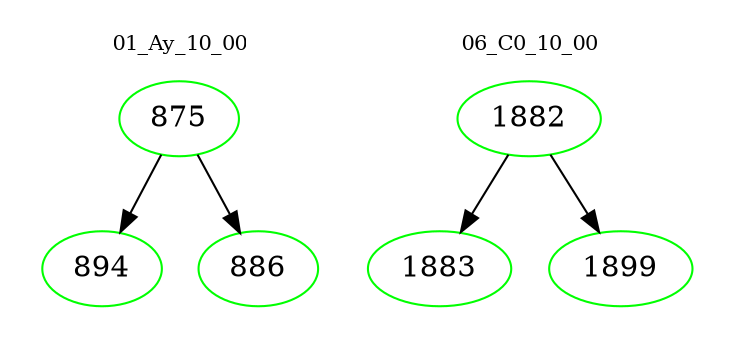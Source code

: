 digraph{
subgraph cluster_0 {
color = white
label = "01_Ay_10_00";
fontsize=10;
T0_875 [label="875", color="green"]
T0_875 -> T0_894 [color="black"]
T0_894 [label="894", color="green"]
T0_875 -> T0_886 [color="black"]
T0_886 [label="886", color="green"]
}
subgraph cluster_1 {
color = white
label = "06_C0_10_00";
fontsize=10;
T1_1882 [label="1882", color="green"]
T1_1882 -> T1_1883 [color="black"]
T1_1883 [label="1883", color="green"]
T1_1882 -> T1_1899 [color="black"]
T1_1899 [label="1899", color="green"]
}
}
